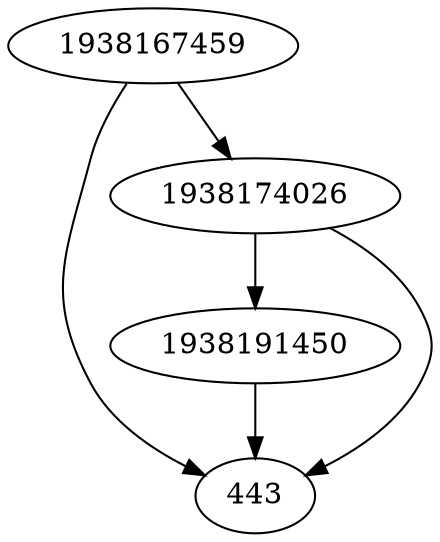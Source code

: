 strict digraph  {
1938191450;
1938167459;
443;
1938174026;
1938191450 -> 443;
1938167459 -> 443;
1938167459 -> 1938174026;
1938174026 -> 443;
1938174026 -> 1938191450;
}
